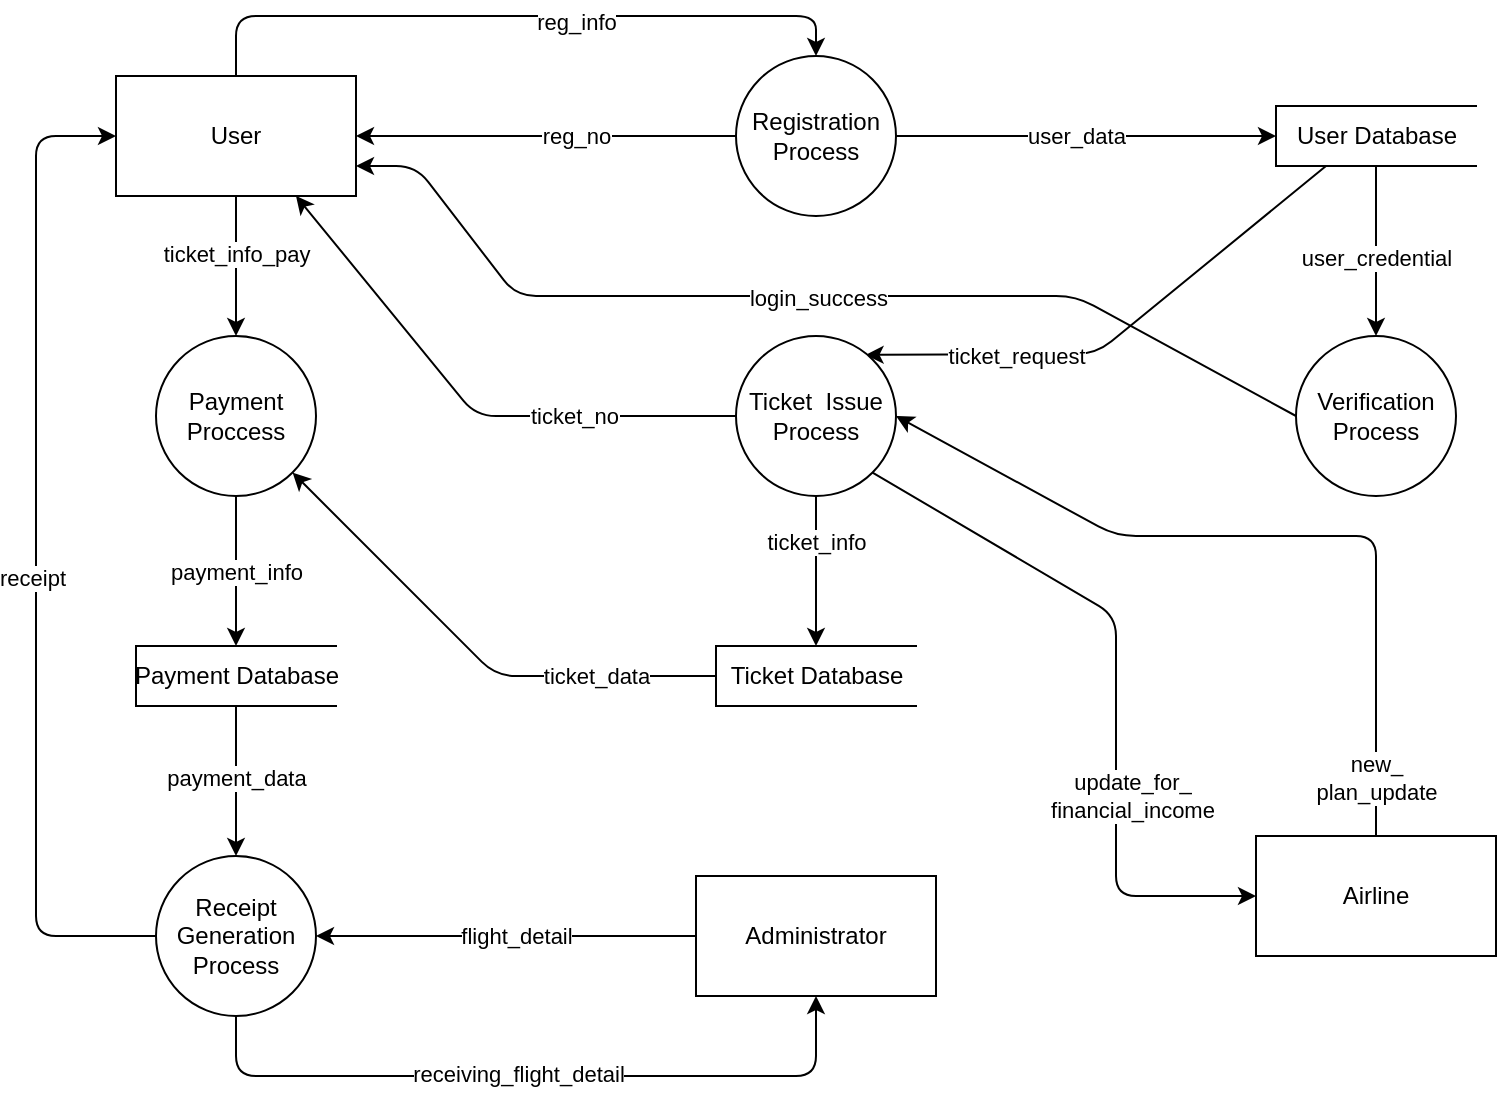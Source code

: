 <mxfile>
    <diagram id="AiybpbKzaMuiG4bxrVCS" name="Page-1">
        <mxGraphModel dx="2111" dy="549" grid="1" gridSize="10" guides="1" tooltips="1" connect="1" arrows="1" fold="1" page="1" pageScale="1" pageWidth="850" pageHeight="1100" math="0" shadow="0">
            <root>
                <mxCell id="0"/>
                <mxCell id="1" parent="0"/>
                <mxCell id="2" style="edgeStyle=none;html=1;" edge="1" parent="1" source="6" target="9">
                    <mxGeometry relative="1" as="geometry"/>
                </mxCell>
                <mxCell id="3" value="user_credential" style="edgeLabel;html=1;align=center;verticalAlign=middle;resizable=0;points=[];" vertex="1" connectable="0" parent="2">
                    <mxGeometry x="-0.344" y="4" relative="1" as="geometry">
                        <mxPoint x="-4" y="18" as="offset"/>
                    </mxGeometry>
                </mxCell>
                <mxCell id="4" style="edgeStyle=none;html=1;exitX=0.25;exitY=1;exitDx=0;exitDy=0;entryX=0.81;entryY=0.118;entryDx=0;entryDy=0;entryPerimeter=0;" edge="1" parent="1" source="6" target="14">
                    <mxGeometry relative="1" as="geometry">
                        <Array as="points">
                            <mxPoint x="510" y="309"/>
                        </Array>
                    </mxGeometry>
                </mxCell>
                <mxCell id="5" value="ticket_request" style="edgeLabel;html=1;align=center;verticalAlign=middle;resizable=0;points=[];" vertex="1" connectable="0" parent="4">
                    <mxGeometry x="0.143" y="1" relative="1" as="geometry">
                        <mxPoint x="-38" as="offset"/>
                    </mxGeometry>
                </mxCell>
                <mxCell id="6" value="User Database" style="html=1;dashed=0;whitespace=wrap;shape=partialRectangle;right=0;" vertex="1" parent="1">
                    <mxGeometry x="600" y="185" width="100" height="30" as="geometry"/>
                </mxCell>
                <mxCell id="7" style="edgeStyle=none;html=1;exitX=0;exitY=0.5;exitDx=0;exitDy=0;entryX=1;entryY=0.75;entryDx=0;entryDy=0;" edge="1" parent="1" source="9" target="29">
                    <mxGeometry relative="1" as="geometry">
                        <Array as="points">
                            <mxPoint x="500" y="280"/>
                            <mxPoint x="220" y="280"/>
                            <mxPoint x="170" y="215"/>
                        </Array>
                    </mxGeometry>
                </mxCell>
                <mxCell id="8" value="login_success" style="edgeLabel;html=1;align=center;verticalAlign=middle;resizable=0;points=[];" vertex="1" connectable="0" parent="7">
                    <mxGeometry x="-0.184" y="1" relative="1" as="geometry">
                        <mxPoint x="-44" as="offset"/>
                    </mxGeometry>
                </mxCell>
                <mxCell id="9" value="Verification&lt;br&gt;Process" style="ellipse;whiteSpace=wrap;html=1;" vertex="1" parent="1">
                    <mxGeometry x="610" y="300" width="80" height="80" as="geometry"/>
                </mxCell>
                <mxCell id="10" style="edgeStyle=none;html=1;" edge="1" parent="1" source="14" target="19">
                    <mxGeometry relative="1" as="geometry"/>
                </mxCell>
                <mxCell id="11" value="ticket_info" style="edgeLabel;html=1;align=center;verticalAlign=middle;resizable=0;points=[];" vertex="1" connectable="0" parent="10">
                    <mxGeometry x="-0.39" relative="1" as="geometry">
                        <mxPoint as="offset"/>
                    </mxGeometry>
                </mxCell>
                <mxCell id="12" style="edgeStyle=none;html=1;entryX=0.75;entryY=1;entryDx=0;entryDy=0;" edge="1" parent="1" source="14" target="29">
                    <mxGeometry relative="1" as="geometry">
                        <Array as="points">
                            <mxPoint x="200" y="340"/>
                        </Array>
                    </mxGeometry>
                </mxCell>
                <mxCell id="13" value="ticket_no" style="edgeLabel;html=1;align=center;verticalAlign=middle;resizable=0;points=[];" vertex="1" connectable="0" parent="12">
                    <mxGeometry x="-0.325" relative="1" as="geometry">
                        <mxPoint x="11" as="offset"/>
                    </mxGeometry>
                </mxCell>
                <mxCell id="64" style="edgeStyle=none;html=1;entryX=0;entryY=0.5;entryDx=0;entryDy=0;exitX=1;exitY=1;exitDx=0;exitDy=0;" edge="1" parent="1" source="14" target="59">
                    <mxGeometry relative="1" as="geometry">
                        <mxPoint x="430" y="410" as="sourcePoint"/>
                        <Array as="points">
                            <mxPoint x="520" y="440"/>
                            <mxPoint x="520" y="580"/>
                        </Array>
                    </mxGeometry>
                </mxCell>
                <mxCell id="65" value="update_for_&lt;br style=&quot;border-color: var(--border-color);&quot;&gt;financial_income" style="edgeLabel;html=1;align=center;verticalAlign=middle;resizable=0;points=[];" vertex="1" connectable="0" parent="64">
                    <mxGeometry x="0.761" relative="1" as="geometry">
                        <mxPoint x="-20" y="-50" as="offset"/>
                    </mxGeometry>
                </mxCell>
                <mxCell id="14" value="Ticket&amp;nbsp; Issue Process" style="ellipse;whiteSpace=wrap;html=1;" vertex="1" parent="1">
                    <mxGeometry x="330" y="300" width="80" height="80" as="geometry"/>
                </mxCell>
                <mxCell id="15" value="payment_info" style="edgeStyle=none;html=1;entryX=0.5;entryY=0;entryDx=0;entryDy=0;" edge="1" parent="1" source="16" target="32">
                    <mxGeometry relative="1" as="geometry"/>
                </mxCell>
                <mxCell id="16" value="Payment Proccess" style="ellipse;whiteSpace=wrap;html=1;" vertex="1" parent="1">
                    <mxGeometry x="40" y="300" width="80" height="80" as="geometry"/>
                </mxCell>
                <mxCell id="17" style="edgeStyle=none;html=1;exitX=0;exitY=0.5;exitDx=0;exitDy=0;entryX=1;entryY=1;entryDx=0;entryDy=0;" edge="1" parent="1" source="19" target="16">
                    <mxGeometry relative="1" as="geometry">
                        <Array as="points">
                            <mxPoint x="210" y="470"/>
                        </Array>
                    </mxGeometry>
                </mxCell>
                <mxCell id="18" value="ticket_data" style="edgeLabel;html=1;align=center;verticalAlign=middle;resizable=0;points=[];" vertex="1" connectable="0" parent="17">
                    <mxGeometry x="0.247" relative="1" as="geometry">
                        <mxPoint x="84" y="34" as="offset"/>
                    </mxGeometry>
                </mxCell>
                <mxCell id="19" value="Ticket Database" style="html=1;dashed=0;whitespace=wrap;shape=partialRectangle;right=0;" vertex="1" parent="1">
                    <mxGeometry x="320" y="455" width="100" height="30" as="geometry"/>
                </mxCell>
                <mxCell id="20" style="edgeStyle=none;html=1;entryX=1;entryY=0.5;entryDx=0;entryDy=0;" edge="1" parent="1" source="24" target="29">
                    <mxGeometry relative="1" as="geometry"/>
                </mxCell>
                <mxCell id="21" value="reg_no" style="edgeLabel;html=1;align=center;verticalAlign=middle;resizable=0;points=[];" vertex="1" connectable="0" parent="20">
                    <mxGeometry x="-0.156" y="-1" relative="1" as="geometry">
                        <mxPoint y="1" as="offset"/>
                    </mxGeometry>
                </mxCell>
                <mxCell id="22" style="edgeStyle=none;html=1;entryX=0;entryY=0.5;entryDx=0;entryDy=0;" edge="1" parent="1" source="24" target="6">
                    <mxGeometry relative="1" as="geometry"/>
                </mxCell>
                <mxCell id="23" value="user_data" style="edgeLabel;html=1;align=center;verticalAlign=middle;resizable=0;points=[];" vertex="1" connectable="0" parent="22">
                    <mxGeometry x="0.25" y="-4" relative="1" as="geometry">
                        <mxPoint x="-29" y="-4" as="offset"/>
                    </mxGeometry>
                </mxCell>
                <mxCell id="24" value="Registration&lt;br&gt;Process" style="ellipse;whiteSpace=wrap;html=1;" vertex="1" parent="1">
                    <mxGeometry x="330" y="160" width="80" height="80" as="geometry"/>
                </mxCell>
                <mxCell id="25" style="edgeStyle=none;html=1;exitX=0.5;exitY=0;exitDx=0;exitDy=0;entryX=0.5;entryY=0;entryDx=0;entryDy=0;" edge="1" parent="1" source="29" target="24">
                    <mxGeometry relative="1" as="geometry">
                        <Array as="points">
                            <mxPoint x="80" y="140"/>
                            <mxPoint x="370" y="140"/>
                        </Array>
                    </mxGeometry>
                </mxCell>
                <mxCell id="26" value="reg_info" style="edgeLabel;html=1;align=center;verticalAlign=middle;resizable=0;points=[];" vertex="1" connectable="0" parent="25">
                    <mxGeometry x="0.288" y="-3" relative="1" as="geometry">
                        <mxPoint x="-19" as="offset"/>
                    </mxGeometry>
                </mxCell>
                <mxCell id="27" style="edgeStyle=none;html=1;" edge="1" parent="1" source="29" target="16">
                    <mxGeometry relative="1" as="geometry"/>
                </mxCell>
                <mxCell id="28" value="ticket_info_pay" style="edgeLabel;html=1;align=center;verticalAlign=middle;resizable=0;points=[];" vertex="1" connectable="0" parent="27">
                    <mxGeometry x="-0.479" y="3" relative="1" as="geometry">
                        <mxPoint x="-3" y="11" as="offset"/>
                    </mxGeometry>
                </mxCell>
                <mxCell id="29" value="User" style="whiteSpace=wrap;html=1;" vertex="1" parent="1">
                    <mxGeometry x="20" y="170" width="120" height="60" as="geometry"/>
                </mxCell>
                <mxCell id="30" style="edgeStyle=none;html=1;exitX=0.5;exitY=1;exitDx=0;exitDy=0;" edge="1" parent="1" source="32" target="35">
                    <mxGeometry relative="1" as="geometry"/>
                </mxCell>
                <mxCell id="31" value="payment_data" style="edgeLabel;html=1;align=center;verticalAlign=middle;resizable=0;points=[];" vertex="1" connectable="0" parent="30">
                    <mxGeometry x="0.245" relative="1" as="geometry">
                        <mxPoint y="-11" as="offset"/>
                    </mxGeometry>
                </mxCell>
                <mxCell id="32" value="Payment Database" style="html=1;dashed=0;whitespace=wrap;shape=partialRectangle;right=0;" vertex="1" parent="1">
                    <mxGeometry x="30" y="455" width="100" height="30" as="geometry"/>
                </mxCell>
                <mxCell id="33" style="edgeStyle=none;html=1;entryX=0;entryY=0.5;entryDx=0;entryDy=0;" edge="1" parent="1" source="35" target="29">
                    <mxGeometry relative="1" as="geometry">
                        <Array as="points">
                            <mxPoint x="-20" y="600"/>
                            <mxPoint x="-20" y="280"/>
                            <mxPoint x="-20" y="200"/>
                        </Array>
                    </mxGeometry>
                </mxCell>
                <mxCell id="34" value="receipt" style="edgeLabel;html=1;align=center;verticalAlign=middle;resizable=0;points=[];" vertex="1" connectable="0" parent="33">
                    <mxGeometry x="-0.311" y="2" relative="1" as="geometry">
                        <mxPoint y="-67" as="offset"/>
                    </mxGeometry>
                </mxCell>
                <mxCell id="68" style="edgeStyle=none;html=1;entryX=0.5;entryY=1;entryDx=0;entryDy=0;" edge="1" parent="1" source="35" target="58">
                    <mxGeometry relative="1" as="geometry">
                        <Array as="points">
                            <mxPoint x="80" y="670"/>
                            <mxPoint x="370" y="670"/>
                        </Array>
                    </mxGeometry>
                </mxCell>
                <mxCell id="69" value="receiving_flight_detail" style="edgeLabel;html=1;align=center;verticalAlign=middle;resizable=0;points=[];" vertex="1" connectable="0" parent="68">
                    <mxGeometry x="-0.285" y="3" relative="1" as="geometry">
                        <mxPoint x="42" y="2" as="offset"/>
                    </mxGeometry>
                </mxCell>
                <mxCell id="35" value="Receipt&lt;br&gt;Generation Process" style="ellipse;whiteSpace=wrap;html=1;" vertex="1" parent="1">
                    <mxGeometry x="40" y="560" width="80" height="80" as="geometry"/>
                </mxCell>
                <mxCell id="66" style="edgeStyle=none;html=1;entryX=1;entryY=0.5;entryDx=0;entryDy=0;" edge="1" parent="1" source="58" target="35">
                    <mxGeometry relative="1" as="geometry"/>
                </mxCell>
                <mxCell id="67" value="flight_detail" style="edgeLabel;html=1;align=center;verticalAlign=middle;resizable=0;points=[];" vertex="1" connectable="0" parent="66">
                    <mxGeometry x="-0.232" relative="1" as="geometry">
                        <mxPoint x="-17" as="offset"/>
                    </mxGeometry>
                </mxCell>
                <mxCell id="58" value="Administrator" style="whiteSpace=wrap;html=1;" vertex="1" parent="1">
                    <mxGeometry x="310" y="570" width="120" height="60" as="geometry"/>
                </mxCell>
                <mxCell id="60" style="edgeStyle=none;html=1;entryX=1;entryY=0.5;entryDx=0;entryDy=0;exitX=0.5;exitY=0;exitDx=0;exitDy=0;" edge="1" parent="1" source="59" target="14">
                    <mxGeometry relative="1" as="geometry">
                        <mxPoint x="590" y="490" as="sourcePoint"/>
                        <Array as="points">
                            <mxPoint x="650" y="400"/>
                            <mxPoint x="520" y="400"/>
                        </Array>
                    </mxGeometry>
                </mxCell>
                <mxCell id="61" value="new_&lt;br style=&quot;border-color: var(--border-color);&quot;&gt;plan_update" style="edgeLabel;html=1;align=center;verticalAlign=middle;resizable=0;points=[];" vertex="1" connectable="0" parent="60">
                    <mxGeometry x="-0.601" relative="1" as="geometry">
                        <mxPoint y="52" as="offset"/>
                    </mxGeometry>
                </mxCell>
                <mxCell id="59" value="Airline" style="whiteSpace=wrap;html=1;" vertex="1" parent="1">
                    <mxGeometry x="590" y="550" width="120" height="60" as="geometry"/>
                </mxCell>
            </root>
        </mxGraphModel>
    </diagram>
</mxfile>